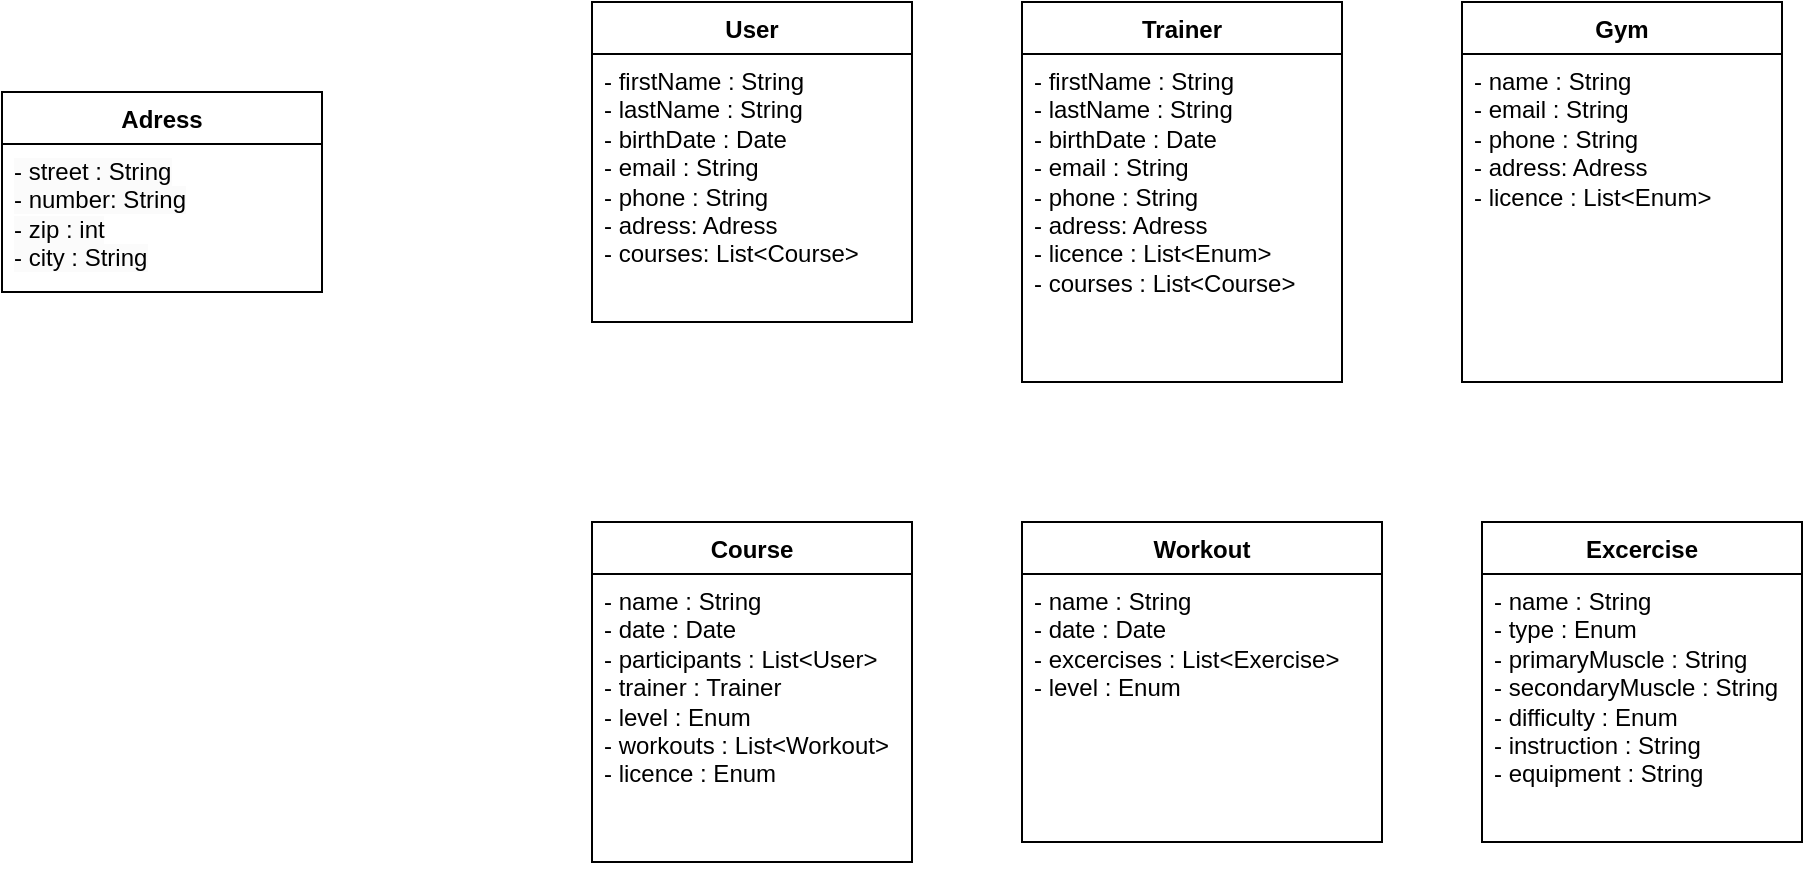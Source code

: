 <mxfile version="22.1.2" type="device">
  <diagram name="Seite-1" id="ihlZMRCohnuyvQL9K3kw">
    <mxGraphModel dx="1427" dy="799" grid="1" gridSize="10" guides="1" tooltips="1" connect="1" arrows="1" fold="1" page="1" pageScale="1" pageWidth="1169" pageHeight="827" math="0" shadow="0">
      <root>
        <mxCell id="0" />
        <mxCell id="1" parent="0" />
        <mxCell id="xXolq1db_izPYoyvTUZs-1" value="Adress" style="swimlane;fontStyle=1;align=center;verticalAlign=top;childLayout=stackLayout;horizontal=1;startSize=26;horizontalStack=0;resizeParent=1;resizeParentMax=0;resizeLast=0;collapsible=1;marginBottom=0;whiteSpace=wrap;html=1;" parent="1" vertex="1">
          <mxGeometry x="50" y="145" width="160" height="100" as="geometry" />
        </mxCell>
        <mxCell id="xXolq1db_izPYoyvTUZs-2" value="&lt;span style=&quot;color: rgb(0, 0, 0); font-family: Helvetica; font-size: 12px; font-style: normal; font-variant-ligatures: normal; font-variant-caps: normal; font-weight: 400; letter-spacing: normal; orphans: 2; text-align: left; text-indent: 0px; text-transform: none; widows: 2; word-spacing: 0px; -webkit-text-stroke-width: 0px; background-color: rgb(251, 251, 251); text-decoration-thickness: initial; text-decoration-style: initial; text-decoration-color: initial; float: none; display: inline !important;&quot;&gt;- street : String&lt;br&gt;- number: String&lt;br&gt;- zip : int&lt;br&gt;- city : String&lt;br&gt;&lt;/span&gt;" style="text;strokeColor=none;fillColor=none;align=left;verticalAlign=top;spacingLeft=4;spacingRight=4;overflow=hidden;rotatable=0;points=[[0,0.5],[1,0.5]];portConstraint=eastwest;whiteSpace=wrap;html=1;" parent="xXolq1db_izPYoyvTUZs-1" vertex="1">
          <mxGeometry y="26" width="160" height="74" as="geometry" />
        </mxCell>
        <mxCell id="xXolq1db_izPYoyvTUZs-6" value="User" style="swimlane;fontStyle=1;align=center;verticalAlign=top;childLayout=stackLayout;horizontal=1;startSize=26;horizontalStack=0;resizeParent=1;resizeParentMax=0;resizeLast=0;collapsible=1;marginBottom=0;whiteSpace=wrap;html=1;" parent="1" vertex="1">
          <mxGeometry x="345" y="100" width="160" height="160" as="geometry" />
        </mxCell>
        <mxCell id="xXolq1db_izPYoyvTUZs-7" value="- firstName : String&lt;br&gt;- lastName : String&lt;br&gt;- birthDate : Date&lt;br&gt;- email : String&lt;br&gt;- phone : String&lt;br&gt;- adress: Adress&lt;br&gt;- courses: List&amp;lt;Course&amp;gt;" style="text;strokeColor=none;fillColor=none;align=left;verticalAlign=top;spacingLeft=4;spacingRight=4;overflow=hidden;rotatable=0;points=[[0,0.5],[1,0.5]];portConstraint=eastwest;whiteSpace=wrap;html=1;" parent="xXolq1db_izPYoyvTUZs-6" vertex="1">
          <mxGeometry y="26" width="160" height="134" as="geometry" />
        </mxCell>
        <mxCell id="xXolq1db_izPYoyvTUZs-10" value="Course" style="swimlane;fontStyle=1;align=center;verticalAlign=top;childLayout=stackLayout;horizontal=1;startSize=26;horizontalStack=0;resizeParent=1;resizeParentMax=0;resizeLast=0;collapsible=1;marginBottom=0;whiteSpace=wrap;html=1;" parent="1" vertex="1">
          <mxGeometry x="345" y="360" width="160" height="170" as="geometry" />
        </mxCell>
        <mxCell id="xXolq1db_izPYoyvTUZs-11" value="- name : String&lt;br&gt;- date : Date&lt;br&gt;- participants : List&amp;lt;User&amp;gt;&lt;br&gt;- trainer : Trainer&lt;br&gt;- level : Enum&lt;br&gt;- workouts : List&amp;lt;Workout&amp;gt;&lt;br&gt;- licence : Enum" style="text;strokeColor=none;fillColor=none;align=left;verticalAlign=top;spacingLeft=4;spacingRight=4;overflow=hidden;rotatable=0;points=[[0,0.5],[1,0.5]];portConstraint=eastwest;whiteSpace=wrap;html=1;" parent="xXolq1db_izPYoyvTUZs-10" vertex="1">
          <mxGeometry y="26" width="160" height="144" as="geometry" />
        </mxCell>
        <mxCell id="xXolq1db_izPYoyvTUZs-15" value="Excercise" style="swimlane;fontStyle=1;align=center;verticalAlign=top;childLayout=stackLayout;horizontal=1;startSize=26;horizontalStack=0;resizeParent=1;resizeParentMax=0;resizeLast=0;collapsible=1;marginBottom=0;whiteSpace=wrap;html=1;" parent="1" vertex="1">
          <mxGeometry x="790" y="360" width="160" height="160" as="geometry" />
        </mxCell>
        <mxCell id="xXolq1db_izPYoyvTUZs-16" value="- name : String&lt;br&gt;- type : Enum&lt;br&gt;- primaryMuscle : String&lt;br&gt;- secondaryMuscle : String&lt;br&gt;- difficulty : Enum&lt;br&gt;- instruction : String&lt;br&gt;- equipment : String&lt;br&gt;&amp;nbsp;" style="text;strokeColor=none;fillColor=none;align=left;verticalAlign=top;spacingLeft=4;spacingRight=4;overflow=hidden;rotatable=0;points=[[0,0.5],[1,0.5]];portConstraint=eastwest;whiteSpace=wrap;html=1;" parent="xXolq1db_izPYoyvTUZs-15" vertex="1">
          <mxGeometry y="26" width="160" height="134" as="geometry" />
        </mxCell>
        <mxCell id="xXolq1db_izPYoyvTUZs-19" value="Trainer" style="swimlane;fontStyle=1;align=center;verticalAlign=top;childLayout=stackLayout;horizontal=1;startSize=26;horizontalStack=0;resizeParent=1;resizeParentMax=0;resizeLast=0;collapsible=1;marginBottom=0;whiteSpace=wrap;html=1;" parent="1" vertex="1">
          <mxGeometry x="560" y="100" width="160" height="190" as="geometry" />
        </mxCell>
        <mxCell id="xXolq1db_izPYoyvTUZs-20" value="- firstName : String&lt;br style=&quot;border-color: var(--border-color);&quot;&gt;- lastName : String&lt;br style=&quot;border-color: var(--border-color);&quot;&gt;- birthDate : Date&lt;br style=&quot;border-color: var(--border-color);&quot;&gt;- email : String&lt;br style=&quot;border-color: var(--border-color);&quot;&gt;- phone : String&lt;br style=&quot;border-color: var(--border-color);&quot;&gt;- adress: Adress&lt;br&gt;- licence : List&amp;lt;Enum&amp;gt;&lt;br&gt;- courses : List&amp;lt;Course&amp;gt;" style="text;strokeColor=none;fillColor=none;align=left;verticalAlign=top;spacingLeft=4;spacingRight=4;overflow=hidden;rotatable=0;points=[[0,0.5],[1,0.5]];portConstraint=eastwest;whiteSpace=wrap;html=1;" parent="xXolq1db_izPYoyvTUZs-19" vertex="1">
          <mxGeometry y="26" width="160" height="164" as="geometry" />
        </mxCell>
        <mxCell id="07PxMwrFFi4_dQtjBQqY-3" value="Gym" style="swimlane;fontStyle=1;align=center;verticalAlign=top;childLayout=stackLayout;horizontal=1;startSize=26;horizontalStack=0;resizeParent=1;resizeParentMax=0;resizeLast=0;collapsible=1;marginBottom=0;whiteSpace=wrap;html=1;" vertex="1" parent="1">
          <mxGeometry x="780" y="100" width="160" height="190" as="geometry" />
        </mxCell>
        <mxCell id="07PxMwrFFi4_dQtjBQqY-4" value="- name : String&lt;br style=&quot;border-color: var(--border-color);&quot;&gt;- email : String&lt;br style=&quot;border-color: var(--border-color);&quot;&gt;- phone : String&lt;br style=&quot;border-color: var(--border-color);&quot;&gt;- adress: Adress&lt;br&gt;- licence : List&amp;lt;Enum&amp;gt;" style="text;strokeColor=none;fillColor=none;align=left;verticalAlign=top;spacingLeft=4;spacingRight=4;overflow=hidden;rotatable=0;points=[[0,0.5],[1,0.5]];portConstraint=eastwest;whiteSpace=wrap;html=1;" vertex="1" parent="07PxMwrFFi4_dQtjBQqY-3">
          <mxGeometry y="26" width="160" height="164" as="geometry" />
        </mxCell>
        <mxCell id="07PxMwrFFi4_dQtjBQqY-5" value="Workout" style="swimlane;fontStyle=1;align=center;verticalAlign=top;childLayout=stackLayout;horizontal=1;startSize=26;horizontalStack=0;resizeParent=1;resizeParentMax=0;resizeLast=0;collapsible=1;marginBottom=0;whiteSpace=wrap;html=1;" vertex="1" parent="1">
          <mxGeometry x="560" y="360" width="180" height="160" as="geometry" />
        </mxCell>
        <mxCell id="07PxMwrFFi4_dQtjBQqY-6" value="- name : String&lt;br&gt;- date : Date&lt;br&gt;- excercises : List&amp;lt;Exercise&amp;gt;&lt;br&gt;- level : Enum" style="text;strokeColor=none;fillColor=none;align=left;verticalAlign=top;spacingLeft=4;spacingRight=4;overflow=hidden;rotatable=0;points=[[0,0.5],[1,0.5]];portConstraint=eastwest;whiteSpace=wrap;html=1;" vertex="1" parent="07PxMwrFFi4_dQtjBQqY-5">
          <mxGeometry y="26" width="180" height="134" as="geometry" />
        </mxCell>
      </root>
    </mxGraphModel>
  </diagram>
</mxfile>
